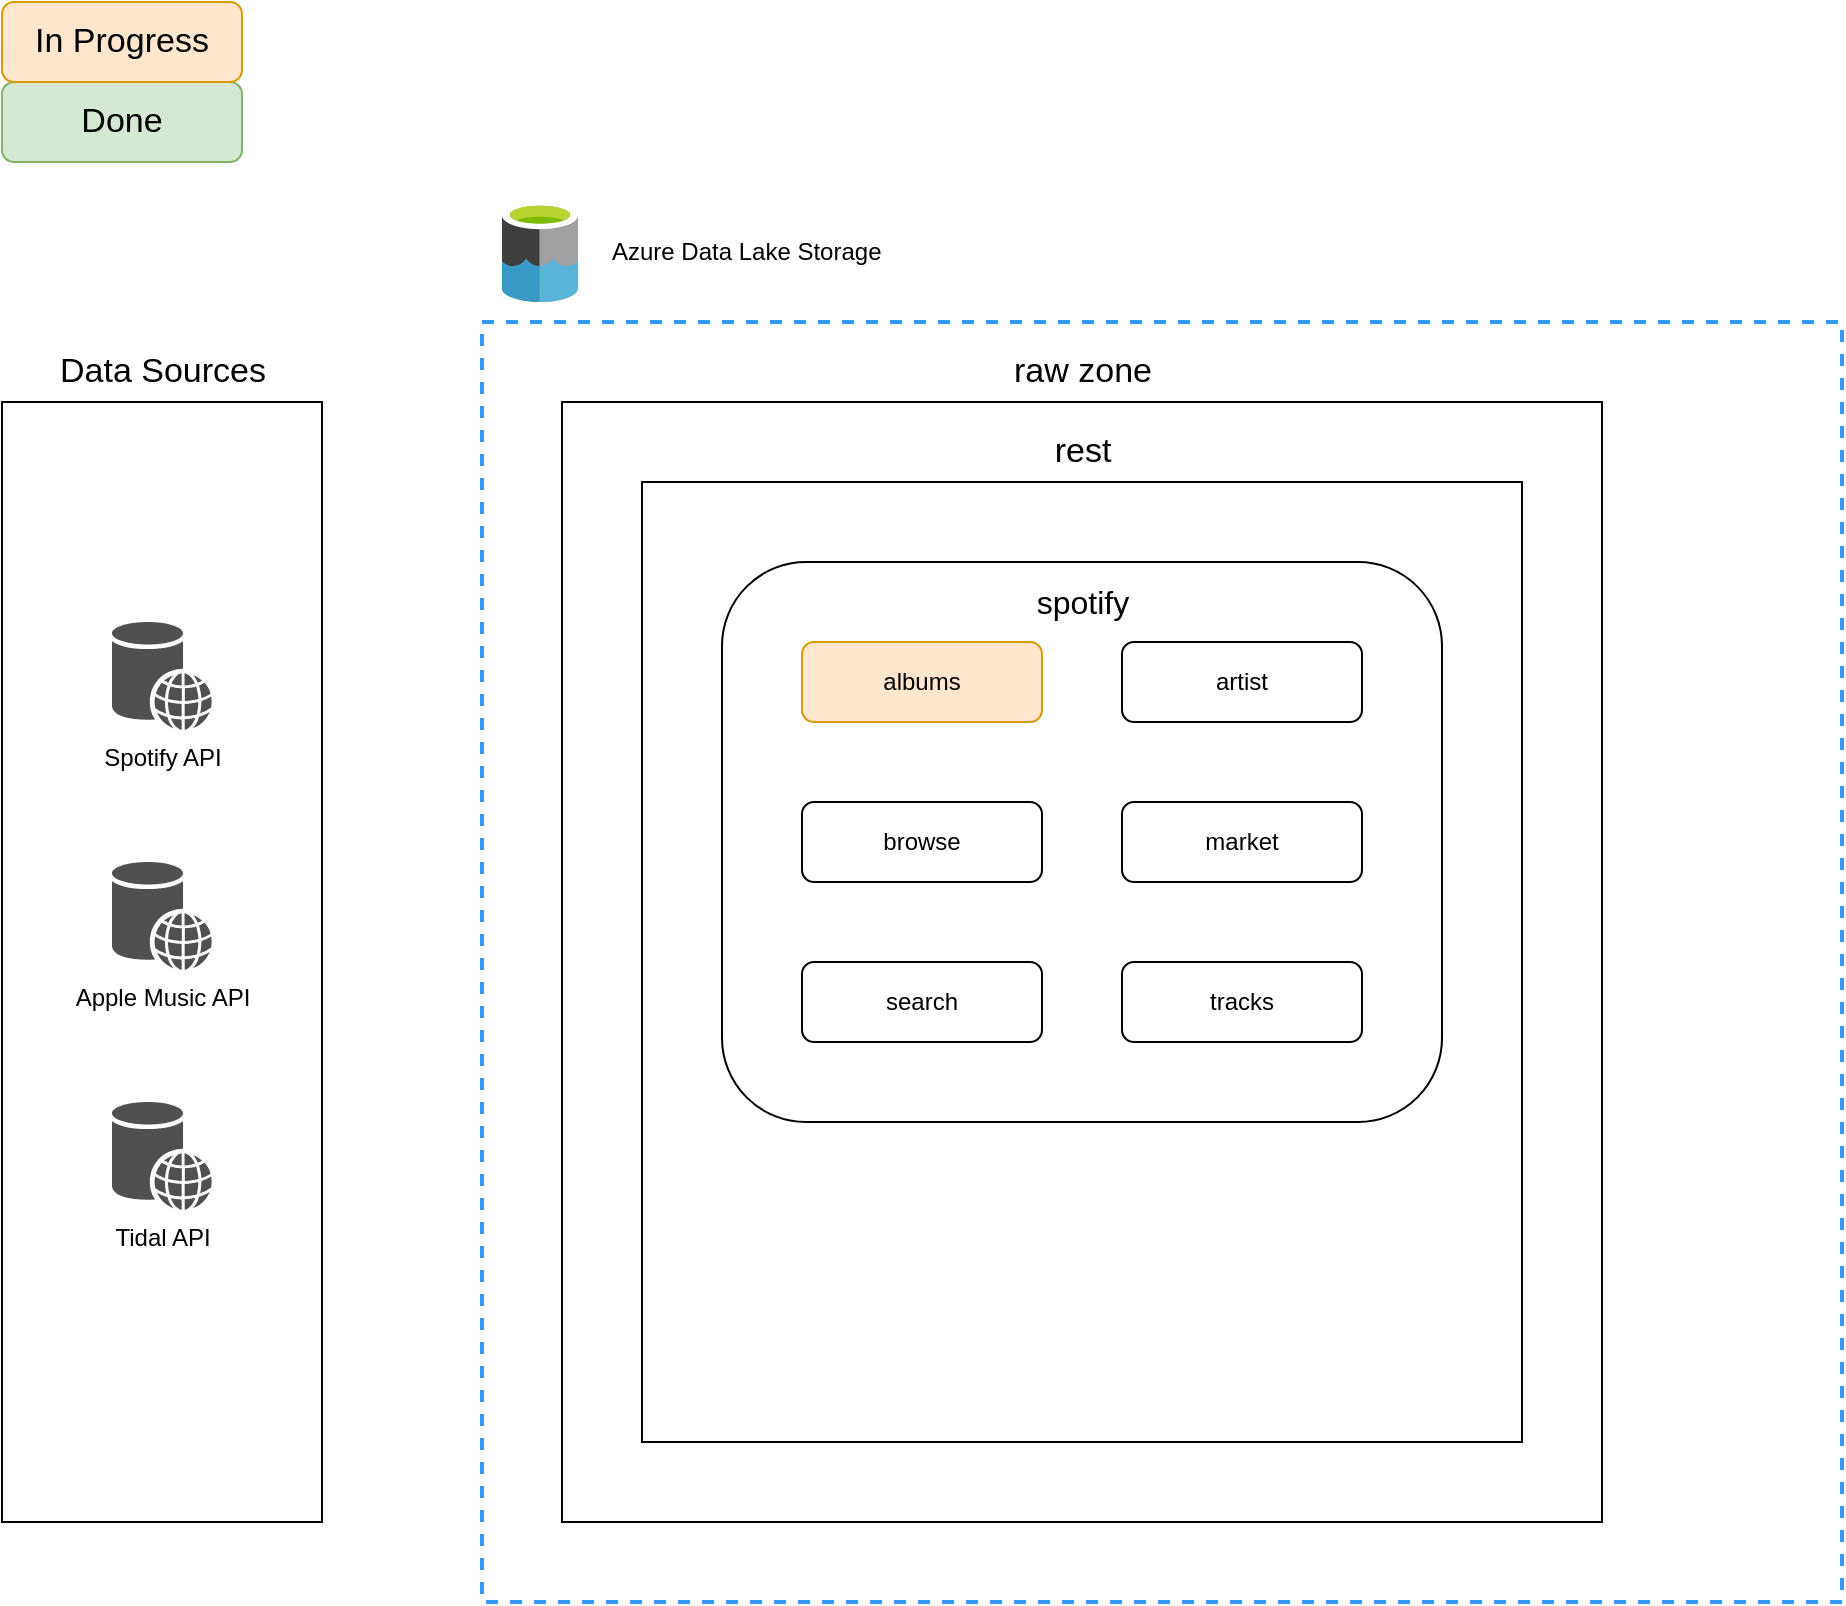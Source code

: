<mxfile version="14.9.7" type="device"><diagram id="RIrytAdjESVYkAGVGr9l" name="diagram"><mxGraphModel dx="1822" dy="1246" grid="1" gridSize="10" guides="1" tooltips="1" connect="1" arrows="1" fold="1" page="0" pageScale="1" pageWidth="827" pageHeight="1169" math="0" shadow="0"><root><mxCell id="0"/><mxCell id="1" parent="0"/><mxCell id="QPQU-bwvwE1pNYp-W2J--23" value="" style="rounded=0;whiteSpace=wrap;html=1;fillColor=none;dashed=1;strokeColor=#3399FF;strokeWidth=2;" vertex="1" parent="1"><mxGeometry x="-40" width="680" height="640" as="geometry"/></mxCell><mxCell id="QPQU-bwvwE1pNYp-W2J--19" value="" style="rounded=0;whiteSpace=wrap;html=1;fontSize=17;fillColor=none;" vertex="1" parent="1"><mxGeometry x="-280" y="40" width="160" height="560" as="geometry"/></mxCell><mxCell id="QPQU-bwvwE1pNYp-W2J--9" value="" style="rounded=0;whiteSpace=wrap;html=1;fillColor=none;" vertex="1" parent="1"><mxGeometry y="40" width="520" height="560" as="geometry"/></mxCell><mxCell id="QPQU-bwvwE1pNYp-W2J--12" value="" style="rounded=0;whiteSpace=wrap;html=1;fillColor=none;" vertex="1" parent="1"><mxGeometry x="40" y="80" width="440" height="480" as="geometry"/></mxCell><mxCell id="QPQU-bwvwE1pNYp-W2J--2" value="Spotify API" style="shadow=0;dashed=0;html=1;strokeColor=none;fillColor=#505050;labelPosition=center;verticalLabelPosition=bottom;verticalAlign=top;outlineConnect=0;align=center;shape=mxgraph.office.databases.web_store;" vertex="1" parent="1"><mxGeometry x="-225" y="150" width="50" height="54" as="geometry"/></mxCell><mxCell id="QPQU-bwvwE1pNYp-W2J--3" value="Apple Music API" style="shadow=0;dashed=0;html=1;strokeColor=none;fillColor=#505050;labelPosition=center;verticalLabelPosition=bottom;verticalAlign=top;outlineConnect=0;align=center;shape=mxgraph.office.databases.web_store;" vertex="1" parent="1"><mxGeometry x="-225" y="270" width="50" height="54" as="geometry"/></mxCell><mxCell id="QPQU-bwvwE1pNYp-W2J--4" value="Tidal API" style="shadow=0;dashed=0;html=1;strokeColor=none;fillColor=#505050;labelPosition=center;verticalLabelPosition=bottom;verticalAlign=top;outlineConnect=0;align=center;shape=mxgraph.office.databases.web_store;" vertex="1" parent="1"><mxGeometry x="-225" y="390" width="50" height="54" as="geometry"/></mxCell><mxCell id="QPQU-bwvwE1pNYp-W2J--6" value="" style="rounded=1;whiteSpace=wrap;html=1;fillColor=none;" vertex="1" parent="1"><mxGeometry x="80" y="120" width="360" height="280" as="geometry"/></mxCell><mxCell id="QPQU-bwvwE1pNYp-W2J--7" value="albums" style="rounded=1;whiteSpace=wrap;html=1;fillColor=#ffe6cc;strokeColor=#d79b00;" vertex="1" parent="1"><mxGeometry x="120" y="160" width="120" height="40" as="geometry"/></mxCell><mxCell id="QPQU-bwvwE1pNYp-W2J--10" value="raw zone" style="text;html=1;align=center;verticalAlign=middle;resizable=0;points=[];autosize=1;strokeColor=none;fontSize=17;" vertex="1" parent="1"><mxGeometry x="220" y="10" width="80" height="30" as="geometry"/></mxCell><mxCell id="QPQU-bwvwE1pNYp-W2J--11" value="spotify" style="text;html=1;align=center;verticalAlign=middle;resizable=0;points=[];autosize=1;strokeColor=none;fontSize=16;" vertex="1" parent="1"><mxGeometry x="230" y="130" width="60" height="20" as="geometry"/></mxCell><mxCell id="QPQU-bwvwE1pNYp-W2J--13" value="rest" style="text;html=1;align=center;verticalAlign=middle;resizable=0;points=[];autosize=1;strokeColor=none;fontSize=17;" vertex="1" parent="1"><mxGeometry x="240" y="50" width="40" height="30" as="geometry"/></mxCell><mxCell id="QPQU-bwvwE1pNYp-W2J--14" value="artist" style="rounded=1;whiteSpace=wrap;html=1;fillColor=none;" vertex="1" parent="1"><mxGeometry x="280" y="160" width="120" height="40" as="geometry"/></mxCell><mxCell id="QPQU-bwvwE1pNYp-W2J--15" value="browse" style="rounded=1;whiteSpace=wrap;html=1;fillColor=none;" vertex="1" parent="1"><mxGeometry x="120" y="240" width="120" height="40" as="geometry"/></mxCell><mxCell id="QPQU-bwvwE1pNYp-W2J--16" value="market&lt;span style=&quot;color: rgba(0 , 0 , 0 , 0) ; font-family: monospace ; font-size: 0px&quot;&gt;%3CmxGraphModel%3E%3Croot%3E%3CmxCell%20id%3D%220%22%2F%3E%3CmxCell%20id%3D%221%22%20parent%3D%220%22%2F%3E%3CmxCell%20id%3D%222%22%20value%3D%22browse%22%20style%3D%22rounded%3D1%3BwhiteSpace%3Dwrap%3Bhtml%3D1%3BfillColor%3Dnone%3B%22%20vertex%3D%221%22%20parent%3D%221%22%3E%3CmxGeometry%20x%3D%22120%22%20y%3D%22240%22%20width%3D%22120%22%20height%3D%2240%22%20as%3D%22geometry%22%2F%3E%3C%2FmxCell%3E%3C%2Froot%3E%3C%2FmxGraphModel%3E&lt;/span&gt;" style="rounded=1;whiteSpace=wrap;html=1;fillColor=none;" vertex="1" parent="1"><mxGeometry x="280" y="240" width="120" height="40" as="geometry"/></mxCell><mxCell id="QPQU-bwvwE1pNYp-W2J--17" value="search" style="rounded=1;whiteSpace=wrap;html=1;fillColor=none;" vertex="1" parent="1"><mxGeometry x="120" y="320" width="120" height="40" as="geometry"/></mxCell><mxCell id="QPQU-bwvwE1pNYp-W2J--18" value="tracks" style="rounded=1;whiteSpace=wrap;html=1;fillColor=none;" vertex="1" parent="1"><mxGeometry x="280" y="320" width="120" height="40" as="geometry"/></mxCell><mxCell id="QPQU-bwvwE1pNYp-W2J--20" value="Data Sources" style="text;html=1;align=center;verticalAlign=middle;resizable=0;points=[];autosize=1;strokeColor=none;fontSize=17;" vertex="1" parent="1"><mxGeometry x="-260" y="10" width="120" height="30" as="geometry"/></mxCell><mxCell id="QPQU-bwvwE1pNYp-W2J--21" value="Done" style="rounded=1;whiteSpace=wrap;html=1;fontSize=17;fillColor=#d5e8d4;strokeColor=#82b366;" vertex="1" parent="1"><mxGeometry x="-280" y="-120" width="120" height="40" as="geometry"/></mxCell><mxCell id="QPQU-bwvwE1pNYp-W2J--22" value="In Progress" style="rounded=1;whiteSpace=wrap;html=1;fontSize=17;fillColor=#ffe6cc;strokeColor=#d79b00;" vertex="1" parent="1"><mxGeometry x="-280" y="-160" width="120" height="40" as="geometry"/></mxCell><mxCell id="QPQU-bwvwE1pNYp-W2J--24" value="Azure Data Lake Storage" style="aspect=fixed;html=1;points=[];align=left;image;fontSize=12;image=img/lib/mscae/Data_Lake.svg;dashed=1;strokeColor=#3399FF;fillColor=none;labelBackgroundColor=none;labelPosition=right;verticalLabelPosition=middle;verticalAlign=middle;spacingRight=0;perimeterSpacing=15;spacingLeft=15;" vertex="1" parent="1"><mxGeometry x="-30" y="-60" width="38" height="50" as="geometry"/></mxCell></root></mxGraphModel></diagram></mxfile>